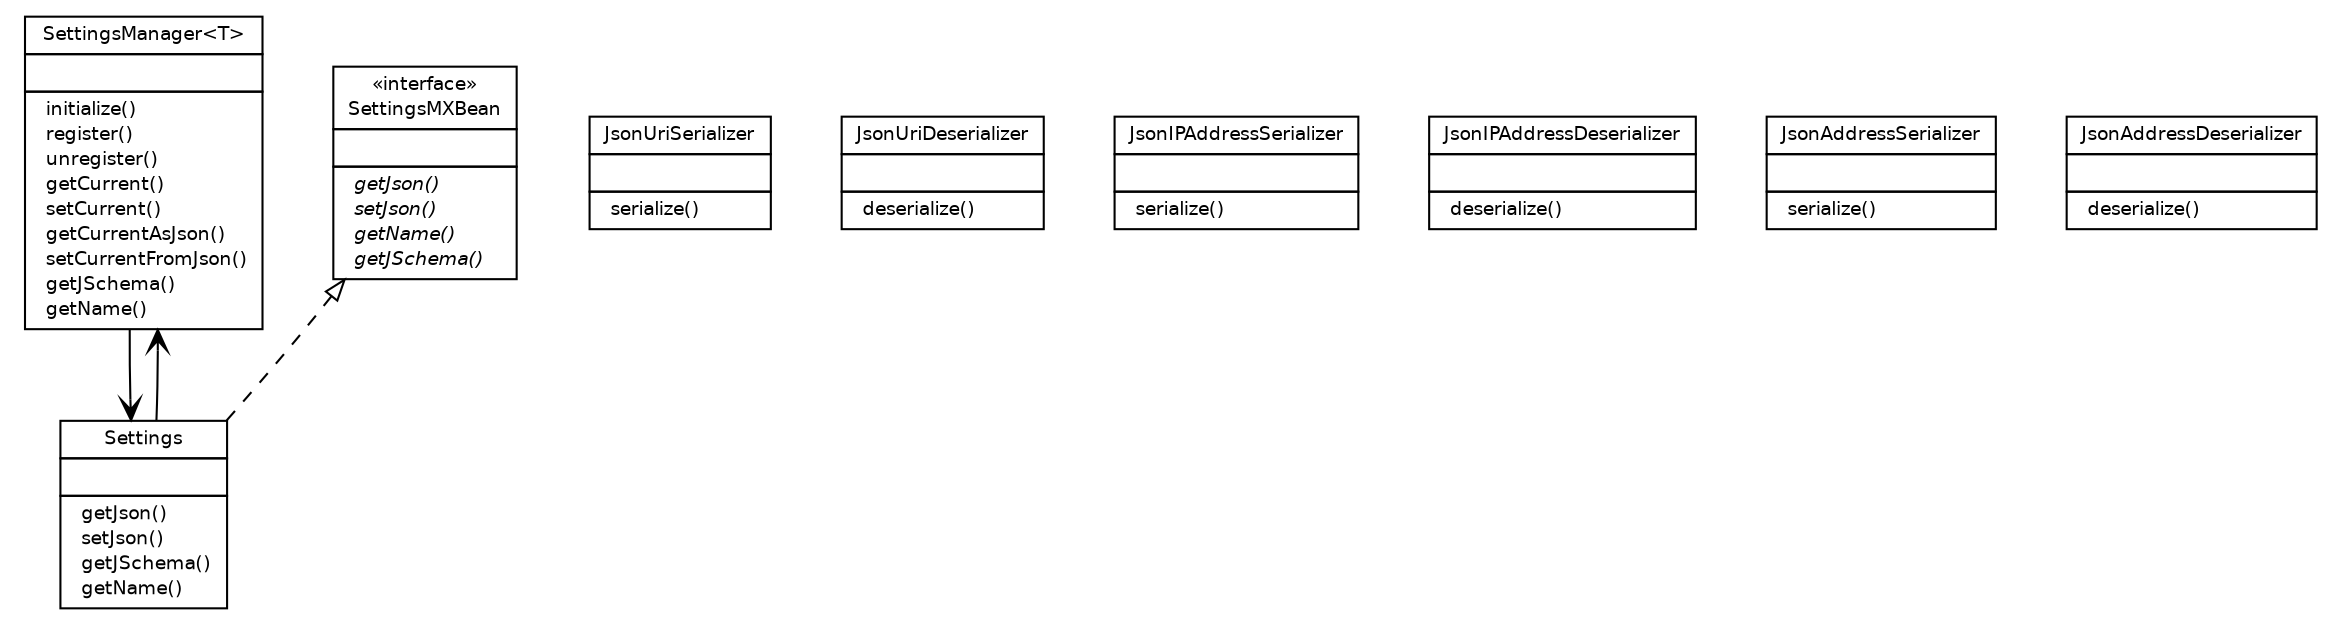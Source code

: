 #!/usr/local/bin/dot
#
# Class diagram 
# Generated by UMLGraph version 5.2 (http://www.umlgraph.org/)
#

digraph G {
	edge [fontname="Helvetica",fontsize=10,labelfontname="Helvetica",labelfontsize=10];
	node [fontname="Helvetica",fontsize=10,shape=plaintext];
	nodesep=0.25;
	ranksep=0.5;
	// org.vorpal.blade.framework.config.SettingsManager<T>
	c109 [label=<<table title="org.vorpal.blade.framework.config.SettingsManager" border="0" cellborder="1" cellspacing="0" cellpadding="2" port="p" href="./SettingsManager.html">
		<tr><td><table border="0" cellspacing="0" cellpadding="1">
<tr><td align="center" balign="center"> SettingsManager&lt;T&gt; </td></tr>
		</table></td></tr>
		<tr><td><table border="0" cellspacing="0" cellpadding="1">
<tr><td align="left" balign="left">  </td></tr>
		</table></td></tr>
		<tr><td><table border="0" cellspacing="0" cellpadding="1">
<tr><td align="left" balign="left">  initialize() </td></tr>
<tr><td align="left" balign="left">  register() </td></tr>
<tr><td align="left" balign="left">  unregister() </td></tr>
<tr><td align="left" balign="left">  getCurrent() </td></tr>
<tr><td align="left" balign="left">  setCurrent() </td></tr>
<tr><td align="left" balign="left">  getCurrentAsJson() </td></tr>
<tr><td align="left" balign="left">  setCurrentFromJson() </td></tr>
<tr><td align="left" balign="left">  getJSchema() </td></tr>
<tr><td align="left" balign="left">  getName() </td></tr>
		</table></td></tr>
		</table>>, fontname="Helvetica", fontcolor="black", fontsize=9.0];
	// org.vorpal.blade.framework.config.SettingsMXBean
	c110 [label=<<table title="org.vorpal.blade.framework.config.SettingsMXBean" border="0" cellborder="1" cellspacing="0" cellpadding="2" port="p" href="./SettingsMXBean.html">
		<tr><td><table border="0" cellspacing="0" cellpadding="1">
<tr><td align="center" balign="center"> &#171;interface&#187; </td></tr>
<tr><td align="center" balign="center"> SettingsMXBean </td></tr>
		</table></td></tr>
		<tr><td><table border="0" cellspacing="0" cellpadding="1">
<tr><td align="left" balign="left">  </td></tr>
		</table></td></tr>
		<tr><td><table border="0" cellspacing="0" cellpadding="1">
<tr><td align="left" balign="left"><font face="Helvetica-Oblique" point-size="9.0">  getJson() </font></td></tr>
<tr><td align="left" balign="left"><font face="Helvetica-Oblique" point-size="9.0">  setJson() </font></td></tr>
<tr><td align="left" balign="left"><font face="Helvetica-Oblique" point-size="9.0">  getName() </font></td></tr>
<tr><td align="left" balign="left"><font face="Helvetica-Oblique" point-size="9.0">  getJSchema() </font></td></tr>
		</table></td></tr>
		</table>>, fontname="Helvetica", fontcolor="black", fontsize=9.0];
	// org.vorpal.blade.framework.config.Settings
	c111 [label=<<table title="org.vorpal.blade.framework.config.Settings" border="0" cellborder="1" cellspacing="0" cellpadding="2" port="p" href="./Settings.html">
		<tr><td><table border="0" cellspacing="0" cellpadding="1">
<tr><td align="center" balign="center"> Settings </td></tr>
		</table></td></tr>
		<tr><td><table border="0" cellspacing="0" cellpadding="1">
<tr><td align="left" balign="left">  </td></tr>
		</table></td></tr>
		<tr><td><table border="0" cellspacing="0" cellpadding="1">
<tr><td align="left" balign="left">  getJson() </td></tr>
<tr><td align="left" balign="left">  setJson() </td></tr>
<tr><td align="left" balign="left">  getJSchema() </td></tr>
<tr><td align="left" balign="left">  getName() </td></tr>
		</table></td></tr>
		</table>>, fontname="Helvetica", fontcolor="black", fontsize=9.0];
	// org.vorpal.blade.framework.config.JsonUriSerializer
	c112 [label=<<table title="org.vorpal.blade.framework.config.JsonUriSerializer" border="0" cellborder="1" cellspacing="0" cellpadding="2" port="p" href="./JsonUriSerializer.html">
		<tr><td><table border="0" cellspacing="0" cellpadding="1">
<tr><td align="center" balign="center"> JsonUriSerializer </td></tr>
		</table></td></tr>
		<tr><td><table border="0" cellspacing="0" cellpadding="1">
<tr><td align="left" balign="left">  </td></tr>
		</table></td></tr>
		<tr><td><table border="0" cellspacing="0" cellpadding="1">
<tr><td align="left" balign="left">  serialize() </td></tr>
		</table></td></tr>
		</table>>, fontname="Helvetica", fontcolor="black", fontsize=9.0];
	// org.vorpal.blade.framework.config.JsonUriDeserializer
	c113 [label=<<table title="org.vorpal.blade.framework.config.JsonUriDeserializer" border="0" cellborder="1" cellspacing="0" cellpadding="2" port="p" href="./JsonUriDeserializer.html">
		<tr><td><table border="0" cellspacing="0" cellpadding="1">
<tr><td align="center" balign="center"> JsonUriDeserializer </td></tr>
		</table></td></tr>
		<tr><td><table border="0" cellspacing="0" cellpadding="1">
<tr><td align="left" balign="left">  </td></tr>
		</table></td></tr>
		<tr><td><table border="0" cellspacing="0" cellpadding="1">
<tr><td align="left" balign="left">  deserialize() </td></tr>
		</table></td></tr>
		</table>>, fontname="Helvetica", fontcolor="black", fontsize=9.0];
	// org.vorpal.blade.framework.config.JsonIPAddressSerializer
	c114 [label=<<table title="org.vorpal.blade.framework.config.JsonIPAddressSerializer" border="0" cellborder="1" cellspacing="0" cellpadding="2" port="p" href="./JsonIPAddressSerializer.html">
		<tr><td><table border="0" cellspacing="0" cellpadding="1">
<tr><td align="center" balign="center"> JsonIPAddressSerializer </td></tr>
		</table></td></tr>
		<tr><td><table border="0" cellspacing="0" cellpadding="1">
<tr><td align="left" balign="left">  </td></tr>
		</table></td></tr>
		<tr><td><table border="0" cellspacing="0" cellpadding="1">
<tr><td align="left" balign="left">  serialize() </td></tr>
		</table></td></tr>
		</table>>, fontname="Helvetica", fontcolor="black", fontsize=9.0];
	// org.vorpal.blade.framework.config.JsonIPAddressDeserializer
	c115 [label=<<table title="org.vorpal.blade.framework.config.JsonIPAddressDeserializer" border="0" cellborder="1" cellspacing="0" cellpadding="2" port="p" href="./JsonIPAddressDeserializer.html">
		<tr><td><table border="0" cellspacing="0" cellpadding="1">
<tr><td align="center" balign="center"> JsonIPAddressDeserializer </td></tr>
		</table></td></tr>
		<tr><td><table border="0" cellspacing="0" cellpadding="1">
<tr><td align="left" balign="left">  </td></tr>
		</table></td></tr>
		<tr><td><table border="0" cellspacing="0" cellpadding="1">
<tr><td align="left" balign="left">  deserialize() </td></tr>
		</table></td></tr>
		</table>>, fontname="Helvetica", fontcolor="black", fontsize=9.0];
	// org.vorpal.blade.framework.config.JsonAddressSerializer
	c116 [label=<<table title="org.vorpal.blade.framework.config.JsonAddressSerializer" border="0" cellborder="1" cellspacing="0" cellpadding="2" port="p" href="./JsonAddressSerializer.html">
		<tr><td><table border="0" cellspacing="0" cellpadding="1">
<tr><td align="center" balign="center"> JsonAddressSerializer </td></tr>
		</table></td></tr>
		<tr><td><table border="0" cellspacing="0" cellpadding="1">
<tr><td align="left" balign="left">  </td></tr>
		</table></td></tr>
		<tr><td><table border="0" cellspacing="0" cellpadding="1">
<tr><td align="left" balign="left">  serialize() </td></tr>
		</table></td></tr>
		</table>>, fontname="Helvetica", fontcolor="black", fontsize=9.0];
	// org.vorpal.blade.framework.config.JsonAddressDeserializer
	c117 [label=<<table title="org.vorpal.blade.framework.config.JsonAddressDeserializer" border="0" cellborder="1" cellspacing="0" cellpadding="2" port="p" href="./JsonAddressDeserializer.html">
		<tr><td><table border="0" cellspacing="0" cellpadding="1">
<tr><td align="center" balign="center"> JsonAddressDeserializer </td></tr>
		</table></td></tr>
		<tr><td><table border="0" cellspacing="0" cellpadding="1">
<tr><td align="left" balign="left">  </td></tr>
		</table></td></tr>
		<tr><td><table border="0" cellspacing="0" cellpadding="1">
<tr><td align="left" balign="left">  deserialize() </td></tr>
		</table></td></tr>
		</table>>, fontname="Helvetica", fontcolor="black", fontsize=9.0];
	//org.vorpal.blade.framework.config.Settings implements org.vorpal.blade.framework.config.SettingsMXBean
	c110:p -> c111:p [dir=back,arrowtail=empty,style=dashed];
	// org.vorpal.blade.framework.config.SettingsManager<T> NAVASSOC org.vorpal.blade.framework.config.Settings
	c109:p -> c111:p [taillabel="", label="", headlabel="", fontname="Helvetica", fontcolor="black", fontsize=10.0, color="black", arrowhead=open];
	// org.vorpal.blade.framework.config.Settings NAVASSOC org.vorpal.blade.framework.config.SettingsManager<T>
	c111:p -> c109:p [taillabel="", label="", headlabel="", fontname="Helvetica", fontcolor="black", fontsize=10.0, color="black", arrowhead=open];
}

